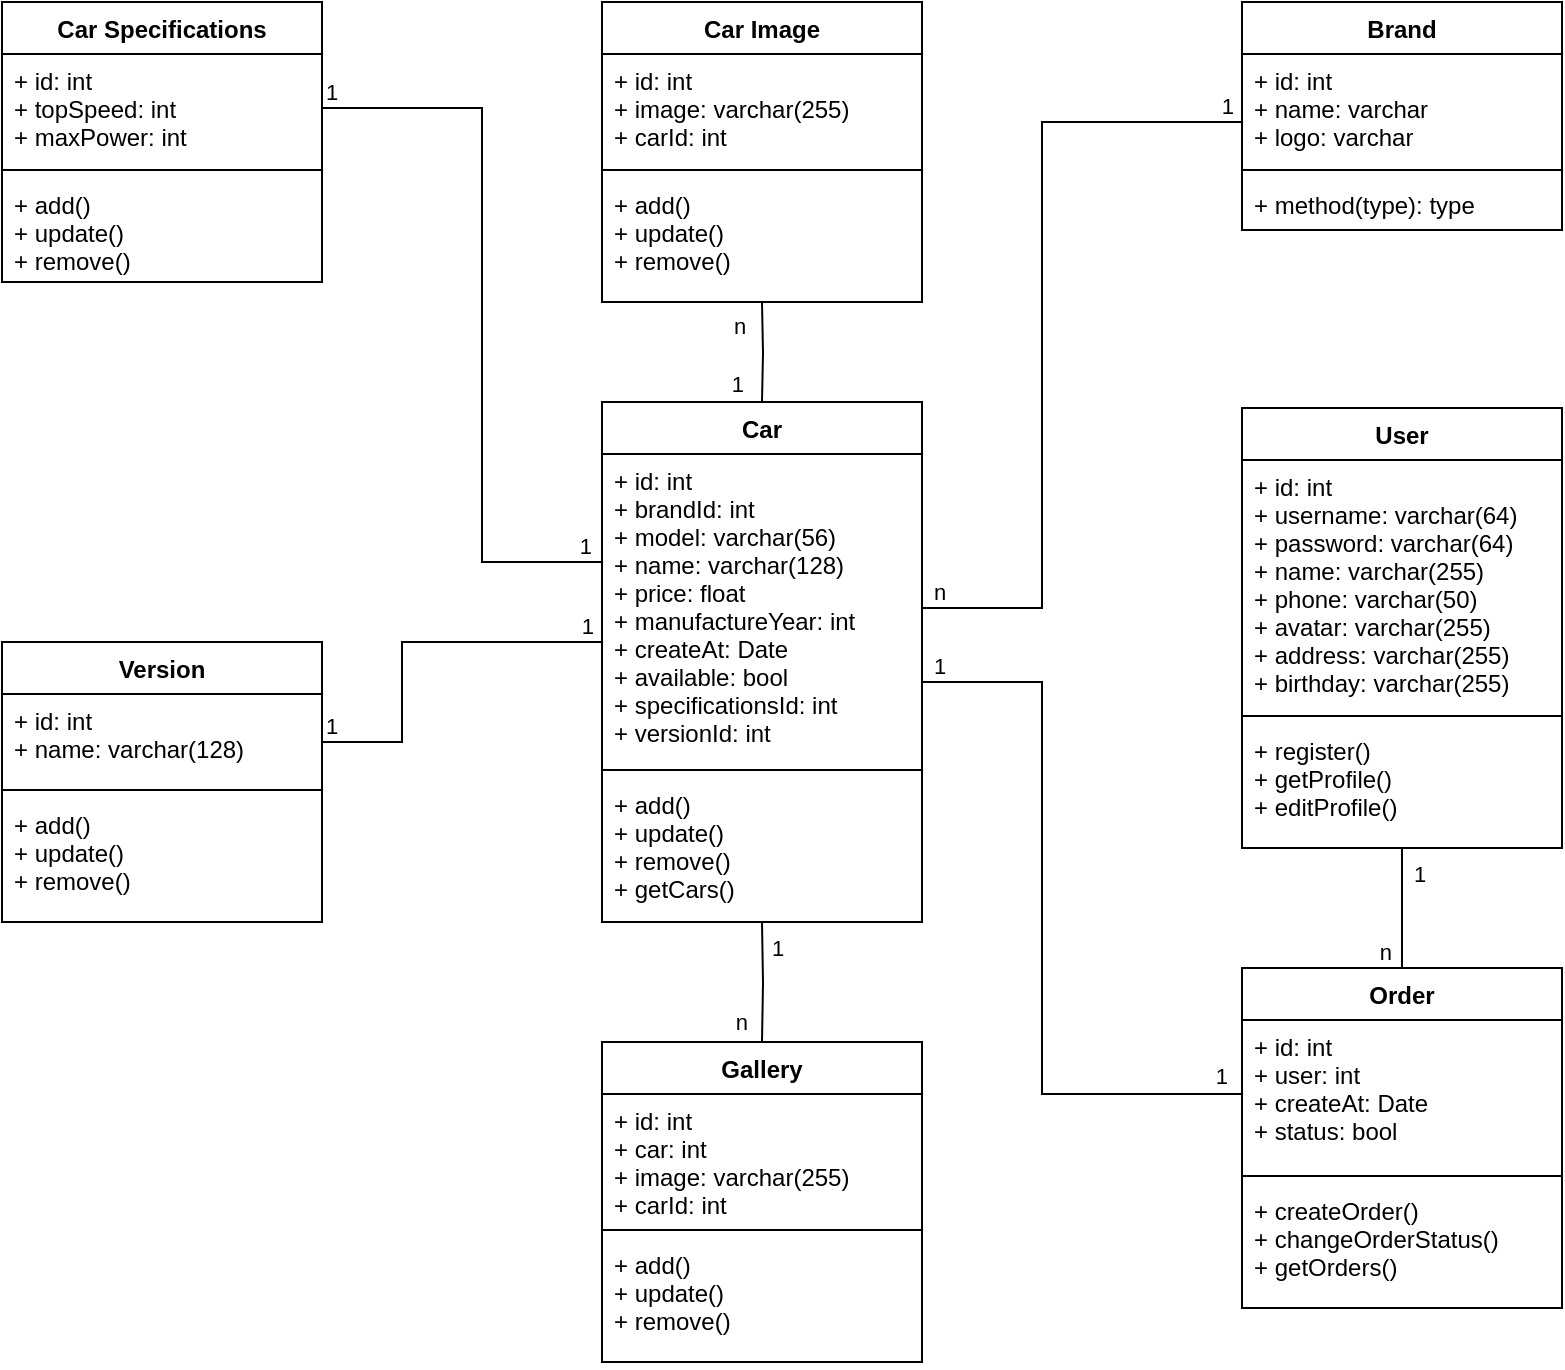 <mxfile version="20.0.1" type="device"><diagram id="C5RBs43oDa-KdzZeNtuy" name="Page-1"><mxGraphModel dx="1422" dy="786" grid="1" gridSize="10" guides="1" tooltips="1" connect="1" arrows="1" fold="1" page="1" pageScale="1" pageWidth="1169" pageHeight="827" math="0" shadow="0"><root><mxCell id="WIyWlLk6GJQsqaUBKTNV-0"/><mxCell id="WIyWlLk6GJQsqaUBKTNV-1" parent="WIyWlLk6GJQsqaUBKTNV-0"/><mxCell id="pn1Q6YD-EKcZY9a2UkH4-0" value="Car" style="swimlane;fontStyle=1;align=center;verticalAlign=top;childLayout=stackLayout;horizontal=1;startSize=26;horizontalStack=0;resizeParent=1;resizeParentMax=0;resizeLast=0;collapsible=1;marginBottom=0;" parent="WIyWlLk6GJQsqaUBKTNV-1" vertex="1"><mxGeometry x="460" y="280" width="160" height="260" as="geometry"/></mxCell><mxCell id="pn1Q6YD-EKcZY9a2UkH4-20" value="+ id: int&#10;+ brandId: int&#10;+ model: varchar(56)&#10;+ name: varchar(128)&#10;+ price: float&#10;+ manufactureYear: int&#10;+ createAt: Date&#10;+ available: bool&#10;+ specificationsId: int&#10;+ versionId: int" style="text;strokeColor=none;fillColor=none;align=left;verticalAlign=top;spacingLeft=4;spacingRight=4;overflow=hidden;rotatable=0;points=[[0,0.5],[1,0.5]];portConstraint=eastwest;" parent="pn1Q6YD-EKcZY9a2UkH4-0" vertex="1"><mxGeometry y="26" width="160" height="154" as="geometry"/></mxCell><mxCell id="pn1Q6YD-EKcZY9a2UkH4-2" value="" style="line;strokeWidth=1;fillColor=none;align=left;verticalAlign=middle;spacingTop=-1;spacingLeft=3;spacingRight=3;rotatable=0;labelPosition=right;points=[];portConstraint=eastwest;" parent="pn1Q6YD-EKcZY9a2UkH4-0" vertex="1"><mxGeometry y="180" width="160" height="8" as="geometry"/></mxCell><mxCell id="pn1Q6YD-EKcZY9a2UkH4-3" value="+ add()&#10;+ update()&#10;+ remove()&#10;+ getCars()" style="text;strokeColor=none;fillColor=none;align=left;verticalAlign=top;spacingLeft=4;spacingRight=4;overflow=hidden;rotatable=0;points=[[0,0.5],[1,0.5]];portConstraint=eastwest;" parent="pn1Q6YD-EKcZY9a2UkH4-0" vertex="1"><mxGeometry y="188" width="160" height="72" as="geometry"/></mxCell><mxCell id="pn1Q6YD-EKcZY9a2UkH4-4" value="Car Specifications" style="swimlane;fontStyle=1;align=center;verticalAlign=top;childLayout=stackLayout;horizontal=1;startSize=26;horizontalStack=0;resizeParent=1;resizeParentMax=0;resizeLast=0;collapsible=1;marginBottom=0;" parent="WIyWlLk6GJQsqaUBKTNV-1" vertex="1"><mxGeometry x="160" y="80" width="160" height="140" as="geometry"/></mxCell><mxCell id="pn1Q6YD-EKcZY9a2UkH4-5" value="+ id: int&#10;+ topSpeed: int&#10;+ maxPower: int" style="text;strokeColor=none;fillColor=none;align=left;verticalAlign=top;spacingLeft=4;spacingRight=4;overflow=hidden;rotatable=0;points=[[0,0.5],[1,0.5]];portConstraint=eastwest;" parent="pn1Q6YD-EKcZY9a2UkH4-4" vertex="1"><mxGeometry y="26" width="160" height="54" as="geometry"/></mxCell><mxCell id="pn1Q6YD-EKcZY9a2UkH4-6" value="" style="line;strokeWidth=1;fillColor=none;align=left;verticalAlign=middle;spacingTop=-1;spacingLeft=3;spacingRight=3;rotatable=0;labelPosition=right;points=[];portConstraint=eastwest;" parent="pn1Q6YD-EKcZY9a2UkH4-4" vertex="1"><mxGeometry y="80" width="160" height="8" as="geometry"/></mxCell><mxCell id="pn1Q6YD-EKcZY9a2UkH4-7" value="+ add()&#10;+ update()&#10;+ remove()" style="text;strokeColor=none;fillColor=none;align=left;verticalAlign=top;spacingLeft=4;spacingRight=4;overflow=hidden;rotatable=0;points=[[0,0.5],[1,0.5]];portConstraint=eastwest;" parent="pn1Q6YD-EKcZY9a2UkH4-4" vertex="1"><mxGeometry y="88" width="160" height="52" as="geometry"/></mxCell><mxCell id="pn1Q6YD-EKcZY9a2UkH4-8" value="Car Image" style="swimlane;fontStyle=1;align=center;verticalAlign=top;childLayout=stackLayout;horizontal=1;startSize=26;horizontalStack=0;resizeParent=1;resizeParentMax=0;resizeLast=0;collapsible=1;marginBottom=0;" parent="WIyWlLk6GJQsqaUBKTNV-1" vertex="1"><mxGeometry x="460" y="80" width="160" height="150" as="geometry"/></mxCell><mxCell id="pn1Q6YD-EKcZY9a2UkH4-9" value="+ id: int &#10;+ image: varchar(255)&#10;+ carId: int&#10;&#10;&#10;" style="text;strokeColor=none;fillColor=none;align=left;verticalAlign=top;spacingLeft=4;spacingRight=4;overflow=hidden;rotatable=0;points=[[0,0.5],[1,0.5]];portConstraint=eastwest;" parent="pn1Q6YD-EKcZY9a2UkH4-8" vertex="1"><mxGeometry y="26" width="160" height="54" as="geometry"/></mxCell><mxCell id="pn1Q6YD-EKcZY9a2UkH4-10" value="" style="line;strokeWidth=1;fillColor=none;align=left;verticalAlign=middle;spacingTop=-1;spacingLeft=3;spacingRight=3;rotatable=0;labelPosition=right;points=[];portConstraint=eastwest;" parent="pn1Q6YD-EKcZY9a2UkH4-8" vertex="1"><mxGeometry y="80" width="160" height="8" as="geometry"/></mxCell><mxCell id="pn1Q6YD-EKcZY9a2UkH4-11" value="+ add()&#10;+ update()&#10;+ remove()" style="text;strokeColor=none;fillColor=none;align=left;verticalAlign=top;spacingLeft=4;spacingRight=4;overflow=hidden;rotatable=0;points=[[0,0.5],[1,0.5]];portConstraint=eastwest;" parent="pn1Q6YD-EKcZY9a2UkH4-8" vertex="1"><mxGeometry y="88" width="160" height="62" as="geometry"/></mxCell><mxCell id="pn1Q6YD-EKcZY9a2UkH4-12" value="Version" style="swimlane;fontStyle=1;align=center;verticalAlign=top;childLayout=stackLayout;horizontal=1;startSize=26;horizontalStack=0;resizeParent=1;resizeParentMax=0;resizeLast=0;collapsible=1;marginBottom=0;" parent="WIyWlLk6GJQsqaUBKTNV-1" vertex="1"><mxGeometry x="160" y="400" width="160" height="140" as="geometry"/></mxCell><mxCell id="pn1Q6YD-EKcZY9a2UkH4-13" value="+ id: int&#10;+ name: varchar(128)" style="text;strokeColor=none;fillColor=none;align=left;verticalAlign=top;spacingLeft=4;spacingRight=4;overflow=hidden;rotatable=0;points=[[0,0.5],[1,0.5]];portConstraint=eastwest;" parent="pn1Q6YD-EKcZY9a2UkH4-12" vertex="1"><mxGeometry y="26" width="160" height="44" as="geometry"/></mxCell><mxCell id="pn1Q6YD-EKcZY9a2UkH4-14" value="" style="line;strokeWidth=1;fillColor=none;align=left;verticalAlign=middle;spacingTop=-1;spacingLeft=3;spacingRight=3;rotatable=0;labelPosition=right;points=[];portConstraint=eastwest;" parent="pn1Q6YD-EKcZY9a2UkH4-12" vertex="1"><mxGeometry y="70" width="160" height="8" as="geometry"/></mxCell><mxCell id="pn1Q6YD-EKcZY9a2UkH4-15" value="+ add()&#10;+ update()&#10;+ remove()" style="text;strokeColor=none;fillColor=none;align=left;verticalAlign=top;spacingLeft=4;spacingRight=4;overflow=hidden;rotatable=0;points=[[0,0.5],[1,0.5]];portConstraint=eastwest;" parent="pn1Q6YD-EKcZY9a2UkH4-12" vertex="1"><mxGeometry y="78" width="160" height="62" as="geometry"/></mxCell><mxCell id="pn1Q6YD-EKcZY9a2UkH4-25" value="Gallery" style="swimlane;fontStyle=1;align=center;verticalAlign=top;childLayout=stackLayout;horizontal=1;startSize=26;horizontalStack=0;resizeParent=1;resizeParentMax=0;resizeLast=0;collapsible=1;marginBottom=0;" parent="WIyWlLk6GJQsqaUBKTNV-1" vertex="1"><mxGeometry x="460" y="600" width="160" height="160" as="geometry"/></mxCell><mxCell id="pn1Q6YD-EKcZY9a2UkH4-26" value="+ id: int&#10;+ car: int&#10;+ image: varchar(255)&#10;+ carId: int" style="text;strokeColor=none;fillColor=none;align=left;verticalAlign=top;spacingLeft=4;spacingRight=4;overflow=hidden;rotatable=0;points=[[0,0.5],[1,0.5]];portConstraint=eastwest;" parent="pn1Q6YD-EKcZY9a2UkH4-25" vertex="1"><mxGeometry y="26" width="160" height="64" as="geometry"/></mxCell><mxCell id="pn1Q6YD-EKcZY9a2UkH4-27" value="" style="line;strokeWidth=1;fillColor=none;align=left;verticalAlign=middle;spacingTop=-1;spacingLeft=3;spacingRight=3;rotatable=0;labelPosition=right;points=[];portConstraint=eastwest;" parent="pn1Q6YD-EKcZY9a2UkH4-25" vertex="1"><mxGeometry y="90" width="160" height="8" as="geometry"/></mxCell><mxCell id="pn1Q6YD-EKcZY9a2UkH4-28" value="+ add()&#10;+ update()&#10;+ remove()" style="text;strokeColor=none;fillColor=none;align=left;verticalAlign=top;spacingLeft=4;spacingRight=4;overflow=hidden;rotatable=0;points=[[0,0.5],[1,0.5]];portConstraint=eastwest;" parent="pn1Q6YD-EKcZY9a2UkH4-25" vertex="1"><mxGeometry y="98" width="160" height="62" as="geometry"/></mxCell><mxCell id="pn1Q6YD-EKcZY9a2UkH4-41" value="User" style="swimlane;fontStyle=1;align=center;verticalAlign=top;childLayout=stackLayout;horizontal=1;startSize=26;horizontalStack=0;resizeParent=1;resizeParentMax=0;resizeLast=0;collapsible=1;marginBottom=0;" parent="WIyWlLk6GJQsqaUBKTNV-1" vertex="1"><mxGeometry x="780" y="283" width="160" height="220" as="geometry"/></mxCell><mxCell id="pn1Q6YD-EKcZY9a2UkH4-42" value="+ id: int&#10;+ username: varchar(64)&#10;+ password: varchar(64)&#10;+ name: varchar(255)&#10;+ phone: varchar(50)&#10;+ avatar: varchar(255)&#10;+ address: varchar(255)&#10;+ birthday: varchar(255)" style="text;strokeColor=none;fillColor=none;align=left;verticalAlign=top;spacingLeft=4;spacingRight=4;overflow=hidden;rotatable=0;points=[[0,0.5],[1,0.5]];portConstraint=eastwest;" parent="pn1Q6YD-EKcZY9a2UkH4-41" vertex="1"><mxGeometry y="26" width="160" height="124" as="geometry"/></mxCell><mxCell id="pn1Q6YD-EKcZY9a2UkH4-43" value="" style="line;strokeWidth=1;fillColor=none;align=left;verticalAlign=middle;spacingTop=-1;spacingLeft=3;spacingRight=3;rotatable=0;labelPosition=right;points=[];portConstraint=eastwest;" parent="pn1Q6YD-EKcZY9a2UkH4-41" vertex="1"><mxGeometry y="150" width="160" height="8" as="geometry"/></mxCell><mxCell id="pn1Q6YD-EKcZY9a2UkH4-44" value="+ register()&#10;+ getProfile()&#10;+ editProfile()" style="text;strokeColor=none;fillColor=none;align=left;verticalAlign=top;spacingLeft=4;spacingRight=4;overflow=hidden;rotatable=0;points=[[0,0.5],[1,0.5]];portConstraint=eastwest;" parent="pn1Q6YD-EKcZY9a2UkH4-41" vertex="1"><mxGeometry y="158" width="160" height="62" as="geometry"/></mxCell><mxCell id="UOFsaaROqMF1_4kty8_F-0" value="Order" style="swimlane;fontStyle=1;align=center;verticalAlign=top;childLayout=stackLayout;horizontal=1;startSize=26;horizontalStack=0;resizeParent=1;resizeParentMax=0;resizeLast=0;collapsible=1;marginBottom=0;" parent="WIyWlLk6GJQsqaUBKTNV-1" vertex="1"><mxGeometry x="780" y="563" width="160" height="170" as="geometry"/></mxCell><mxCell id="UOFsaaROqMF1_4kty8_F-1" value="+ id: int&#10;+ user: int&#10;+ createAt: Date&#10;+ status: bool" style="text;strokeColor=none;fillColor=none;align=left;verticalAlign=top;spacingLeft=4;spacingRight=4;overflow=hidden;rotatable=0;points=[[0,0.5],[1,0.5]];portConstraint=eastwest;" parent="UOFsaaROqMF1_4kty8_F-0" vertex="1"><mxGeometry y="26" width="160" height="74" as="geometry"/></mxCell><mxCell id="UOFsaaROqMF1_4kty8_F-2" value="" style="line;strokeWidth=1;fillColor=none;align=left;verticalAlign=middle;spacingTop=-1;spacingLeft=3;spacingRight=3;rotatable=0;labelPosition=right;points=[];portConstraint=eastwest;" parent="UOFsaaROqMF1_4kty8_F-0" vertex="1"><mxGeometry y="100" width="160" height="8" as="geometry"/></mxCell><mxCell id="UOFsaaROqMF1_4kty8_F-3" value="+ createOrder()&#10;+ changeOrderStatus()&#10;+ getOrders()" style="text;strokeColor=none;fillColor=none;align=left;verticalAlign=top;spacingLeft=4;spacingRight=4;overflow=hidden;rotatable=0;points=[[0,0.5],[1,0.5]];portConstraint=eastwest;" parent="UOFsaaROqMF1_4kty8_F-0" vertex="1"><mxGeometry y="108" width="160" height="62" as="geometry"/></mxCell><mxCell id="SretZNvc1PzCWVjSDQI0-0" value="" style="endArrow=none;html=1;edgeStyle=orthogonalEdgeStyle;rounded=0;" edge="1" parent="WIyWlLk6GJQsqaUBKTNV-1"><mxGeometry relative="1" as="geometry"><mxPoint x="320" y="450" as="sourcePoint"/><mxPoint x="460" y="400" as="targetPoint"/><Array as="points"><mxPoint x="360" y="450"/><mxPoint x="360" y="400"/><mxPoint x="460" y="400"/></Array></mxGeometry></mxCell><mxCell id="SretZNvc1PzCWVjSDQI0-1" value="1" style="edgeLabel;resizable=0;html=1;align=left;verticalAlign=bottom;" connectable="0" vertex="1" parent="SretZNvc1PzCWVjSDQI0-0"><mxGeometry x="-1" relative="1" as="geometry"/></mxCell><mxCell id="SretZNvc1PzCWVjSDQI0-2" value="1" style="edgeLabel;resizable=0;html=1;align=right;verticalAlign=bottom;" connectable="0" vertex="1" parent="SretZNvc1PzCWVjSDQI0-0"><mxGeometry x="1" relative="1" as="geometry"><mxPoint x="-4" as="offset"/></mxGeometry></mxCell><mxCell id="SretZNvc1PzCWVjSDQI0-3" value="" style="endArrow=none;html=1;edgeStyle=orthogonalEdgeStyle;rounded=0;exitX=1;exitY=0.5;exitDx=0;exitDy=0;" edge="1" parent="WIyWlLk6GJQsqaUBKTNV-1" source="pn1Q6YD-EKcZY9a2UkH4-5"><mxGeometry relative="1" as="geometry"><mxPoint x="300" y="360" as="sourcePoint"/><mxPoint x="460" y="360" as="targetPoint"/><Array as="points"><mxPoint x="400" y="133"/><mxPoint x="400" y="360"/></Array></mxGeometry></mxCell><mxCell id="SretZNvc1PzCWVjSDQI0-4" value="1" style="edgeLabel;resizable=0;html=1;align=left;verticalAlign=bottom;" connectable="0" vertex="1" parent="SretZNvc1PzCWVjSDQI0-3"><mxGeometry x="-1" relative="1" as="geometry"/></mxCell><mxCell id="SretZNvc1PzCWVjSDQI0-5" value="1" style="edgeLabel;resizable=0;html=1;align=right;verticalAlign=bottom;" connectable="0" vertex="1" parent="SretZNvc1PzCWVjSDQI0-3"><mxGeometry x="1" relative="1" as="geometry"><mxPoint x="-5" as="offset"/></mxGeometry></mxCell><mxCell id="SretZNvc1PzCWVjSDQI0-6" value="" style="endArrow=none;html=1;edgeStyle=orthogonalEdgeStyle;rounded=0;" edge="1" parent="WIyWlLk6GJQsqaUBKTNV-1" target="pn1Q6YD-EKcZY9a2UkH4-0"><mxGeometry relative="1" as="geometry"><mxPoint x="540" y="230" as="sourcePoint"/><mxPoint x="700" y="230" as="targetPoint"/></mxGeometry></mxCell><mxCell id="SretZNvc1PzCWVjSDQI0-7" value="n" style="edgeLabel;resizable=0;html=1;align=left;verticalAlign=bottom;" connectable="0" vertex="1" parent="SretZNvc1PzCWVjSDQI0-6"><mxGeometry x="-1" relative="1" as="geometry"><mxPoint x="-16" y="20" as="offset"/></mxGeometry></mxCell><mxCell id="SretZNvc1PzCWVjSDQI0-8" value="1" style="edgeLabel;resizable=0;html=1;align=right;verticalAlign=bottom;" connectable="0" vertex="1" parent="SretZNvc1PzCWVjSDQI0-6"><mxGeometry x="1" relative="1" as="geometry"><mxPoint x="-9" as="offset"/></mxGeometry></mxCell><mxCell id="SretZNvc1PzCWVjSDQI0-9" value="Brand" style="swimlane;fontStyle=1;align=center;verticalAlign=top;childLayout=stackLayout;horizontal=1;startSize=26;horizontalStack=0;resizeParent=1;resizeParentMax=0;resizeLast=0;collapsible=1;marginBottom=0;" vertex="1" parent="WIyWlLk6GJQsqaUBKTNV-1"><mxGeometry x="780" y="80" width="160" height="114" as="geometry"/></mxCell><mxCell id="SretZNvc1PzCWVjSDQI0-10" value="+ id: int&#10;+ name: varchar&#10;+ logo: varchar&#10;" style="text;strokeColor=none;fillColor=none;align=left;verticalAlign=top;spacingLeft=4;spacingRight=4;overflow=hidden;rotatable=0;points=[[0,0.5],[1,0.5]];portConstraint=eastwest;" vertex="1" parent="SretZNvc1PzCWVjSDQI0-9"><mxGeometry y="26" width="160" height="54" as="geometry"/></mxCell><mxCell id="SretZNvc1PzCWVjSDQI0-11" value="" style="line;strokeWidth=1;fillColor=none;align=left;verticalAlign=middle;spacingTop=-1;spacingLeft=3;spacingRight=3;rotatable=0;labelPosition=right;points=[];portConstraint=eastwest;" vertex="1" parent="SretZNvc1PzCWVjSDQI0-9"><mxGeometry y="80" width="160" height="8" as="geometry"/></mxCell><mxCell id="SretZNvc1PzCWVjSDQI0-12" value="+ method(type): type" style="text;strokeColor=none;fillColor=none;align=left;verticalAlign=top;spacingLeft=4;spacingRight=4;overflow=hidden;rotatable=0;points=[[0,0.5],[1,0.5]];portConstraint=eastwest;" vertex="1" parent="SretZNvc1PzCWVjSDQI0-9"><mxGeometry y="88" width="160" height="26" as="geometry"/></mxCell><mxCell id="SretZNvc1PzCWVjSDQI0-13" value="" style="endArrow=none;html=1;edgeStyle=orthogonalEdgeStyle;rounded=0;exitX=1;exitY=0.5;exitDx=0;exitDy=0;" edge="1" parent="WIyWlLk6GJQsqaUBKTNV-1" source="pn1Q6YD-EKcZY9a2UkH4-20"><mxGeometry relative="1" as="geometry"><mxPoint x="620" y="140" as="sourcePoint"/><mxPoint x="780" y="140" as="targetPoint"/><Array as="points"><mxPoint x="680" y="383"/><mxPoint x="680" y="140"/></Array></mxGeometry></mxCell><mxCell id="SretZNvc1PzCWVjSDQI0-14" value="n" style="edgeLabel;resizable=0;html=1;align=left;verticalAlign=bottom;" connectable="0" vertex="1" parent="SretZNvc1PzCWVjSDQI0-13"><mxGeometry x="-1" relative="1" as="geometry"><mxPoint x="4" as="offset"/></mxGeometry></mxCell><mxCell id="SretZNvc1PzCWVjSDQI0-15" value="1" style="edgeLabel;resizable=0;html=1;align=right;verticalAlign=bottom;" connectable="0" vertex="1" parent="SretZNvc1PzCWVjSDQI0-13"><mxGeometry x="1" relative="1" as="geometry"><mxPoint x="-4" as="offset"/></mxGeometry></mxCell><mxCell id="SretZNvc1PzCWVjSDQI0-16" value="" style="endArrow=none;html=1;edgeStyle=orthogonalEdgeStyle;rounded=0;entryX=0.5;entryY=0;entryDx=0;entryDy=0;" edge="1" parent="WIyWlLk6GJQsqaUBKTNV-1" target="pn1Q6YD-EKcZY9a2UkH4-25"><mxGeometry relative="1" as="geometry"><mxPoint x="540" y="540" as="sourcePoint"/><mxPoint x="700" y="540" as="targetPoint"/></mxGeometry></mxCell><mxCell id="SretZNvc1PzCWVjSDQI0-17" value="1" style="edgeLabel;resizable=0;html=1;align=left;verticalAlign=bottom;" connectable="0" vertex="1" parent="SretZNvc1PzCWVjSDQI0-16"><mxGeometry x="-1" relative="1" as="geometry"><mxPoint x="3" y="21" as="offset"/></mxGeometry></mxCell><mxCell id="SretZNvc1PzCWVjSDQI0-18" value="n" style="edgeLabel;resizable=0;html=1;align=right;verticalAlign=bottom;" connectable="0" vertex="1" parent="SretZNvc1PzCWVjSDQI0-16"><mxGeometry x="1" relative="1" as="geometry"><mxPoint x="-7" y="-1" as="offset"/></mxGeometry></mxCell><mxCell id="SretZNvc1PzCWVjSDQI0-20" value="" style="endArrow=none;html=1;edgeStyle=orthogonalEdgeStyle;rounded=0;exitX=0.5;exitY=1;exitDx=0;exitDy=0;entryX=0.5;entryY=0;entryDx=0;entryDy=0;" edge="1" parent="WIyWlLk6GJQsqaUBKTNV-1" source="pn1Q6YD-EKcZY9a2UkH4-41" target="UOFsaaROqMF1_4kty8_F-0"><mxGeometry relative="1" as="geometry"><mxPoint x="860" y="510" as="sourcePoint"/><mxPoint x="860" y="560" as="targetPoint"/><Array as="points"/></mxGeometry></mxCell><mxCell id="SretZNvc1PzCWVjSDQI0-21" value="1" style="edgeLabel;resizable=0;html=1;align=left;verticalAlign=bottom;" connectable="0" vertex="1" parent="SretZNvc1PzCWVjSDQI0-20"><mxGeometry x="-1" relative="1" as="geometry"><mxPoint x="4" y="21" as="offset"/></mxGeometry></mxCell><mxCell id="SretZNvc1PzCWVjSDQI0-22" value="n" style="edgeLabel;resizable=0;html=1;align=right;verticalAlign=bottom;" connectable="0" vertex="1" parent="SretZNvc1PzCWVjSDQI0-20"><mxGeometry x="1" relative="1" as="geometry"><mxPoint x="-5" as="offset"/></mxGeometry></mxCell><mxCell id="SretZNvc1PzCWVjSDQI0-23" value="" style="endArrow=none;html=1;edgeStyle=orthogonalEdgeStyle;rounded=0;entryX=0;entryY=0.5;entryDx=0;entryDy=0;" edge="1" parent="WIyWlLk6GJQsqaUBKTNV-1" target="UOFsaaROqMF1_4kty8_F-1"><mxGeometry relative="1" as="geometry"><mxPoint x="620" y="420" as="sourcePoint"/><mxPoint x="780" y="420" as="targetPoint"/><Array as="points"><mxPoint x="680" y="420"/><mxPoint x="680" y="626"/></Array></mxGeometry></mxCell><mxCell id="SretZNvc1PzCWVjSDQI0-24" value="1" style="edgeLabel;resizable=0;html=1;align=left;verticalAlign=bottom;" connectable="0" vertex="1" parent="SretZNvc1PzCWVjSDQI0-23"><mxGeometry x="-1" relative="1" as="geometry"><mxPoint x="4" as="offset"/></mxGeometry></mxCell><mxCell id="SretZNvc1PzCWVjSDQI0-25" value="1" style="edgeLabel;resizable=0;html=1;align=right;verticalAlign=bottom;" connectable="0" vertex="1" parent="SretZNvc1PzCWVjSDQI0-23"><mxGeometry x="1" relative="1" as="geometry"><mxPoint x="-7" y="-1" as="offset"/></mxGeometry></mxCell></root></mxGraphModel></diagram></mxfile>